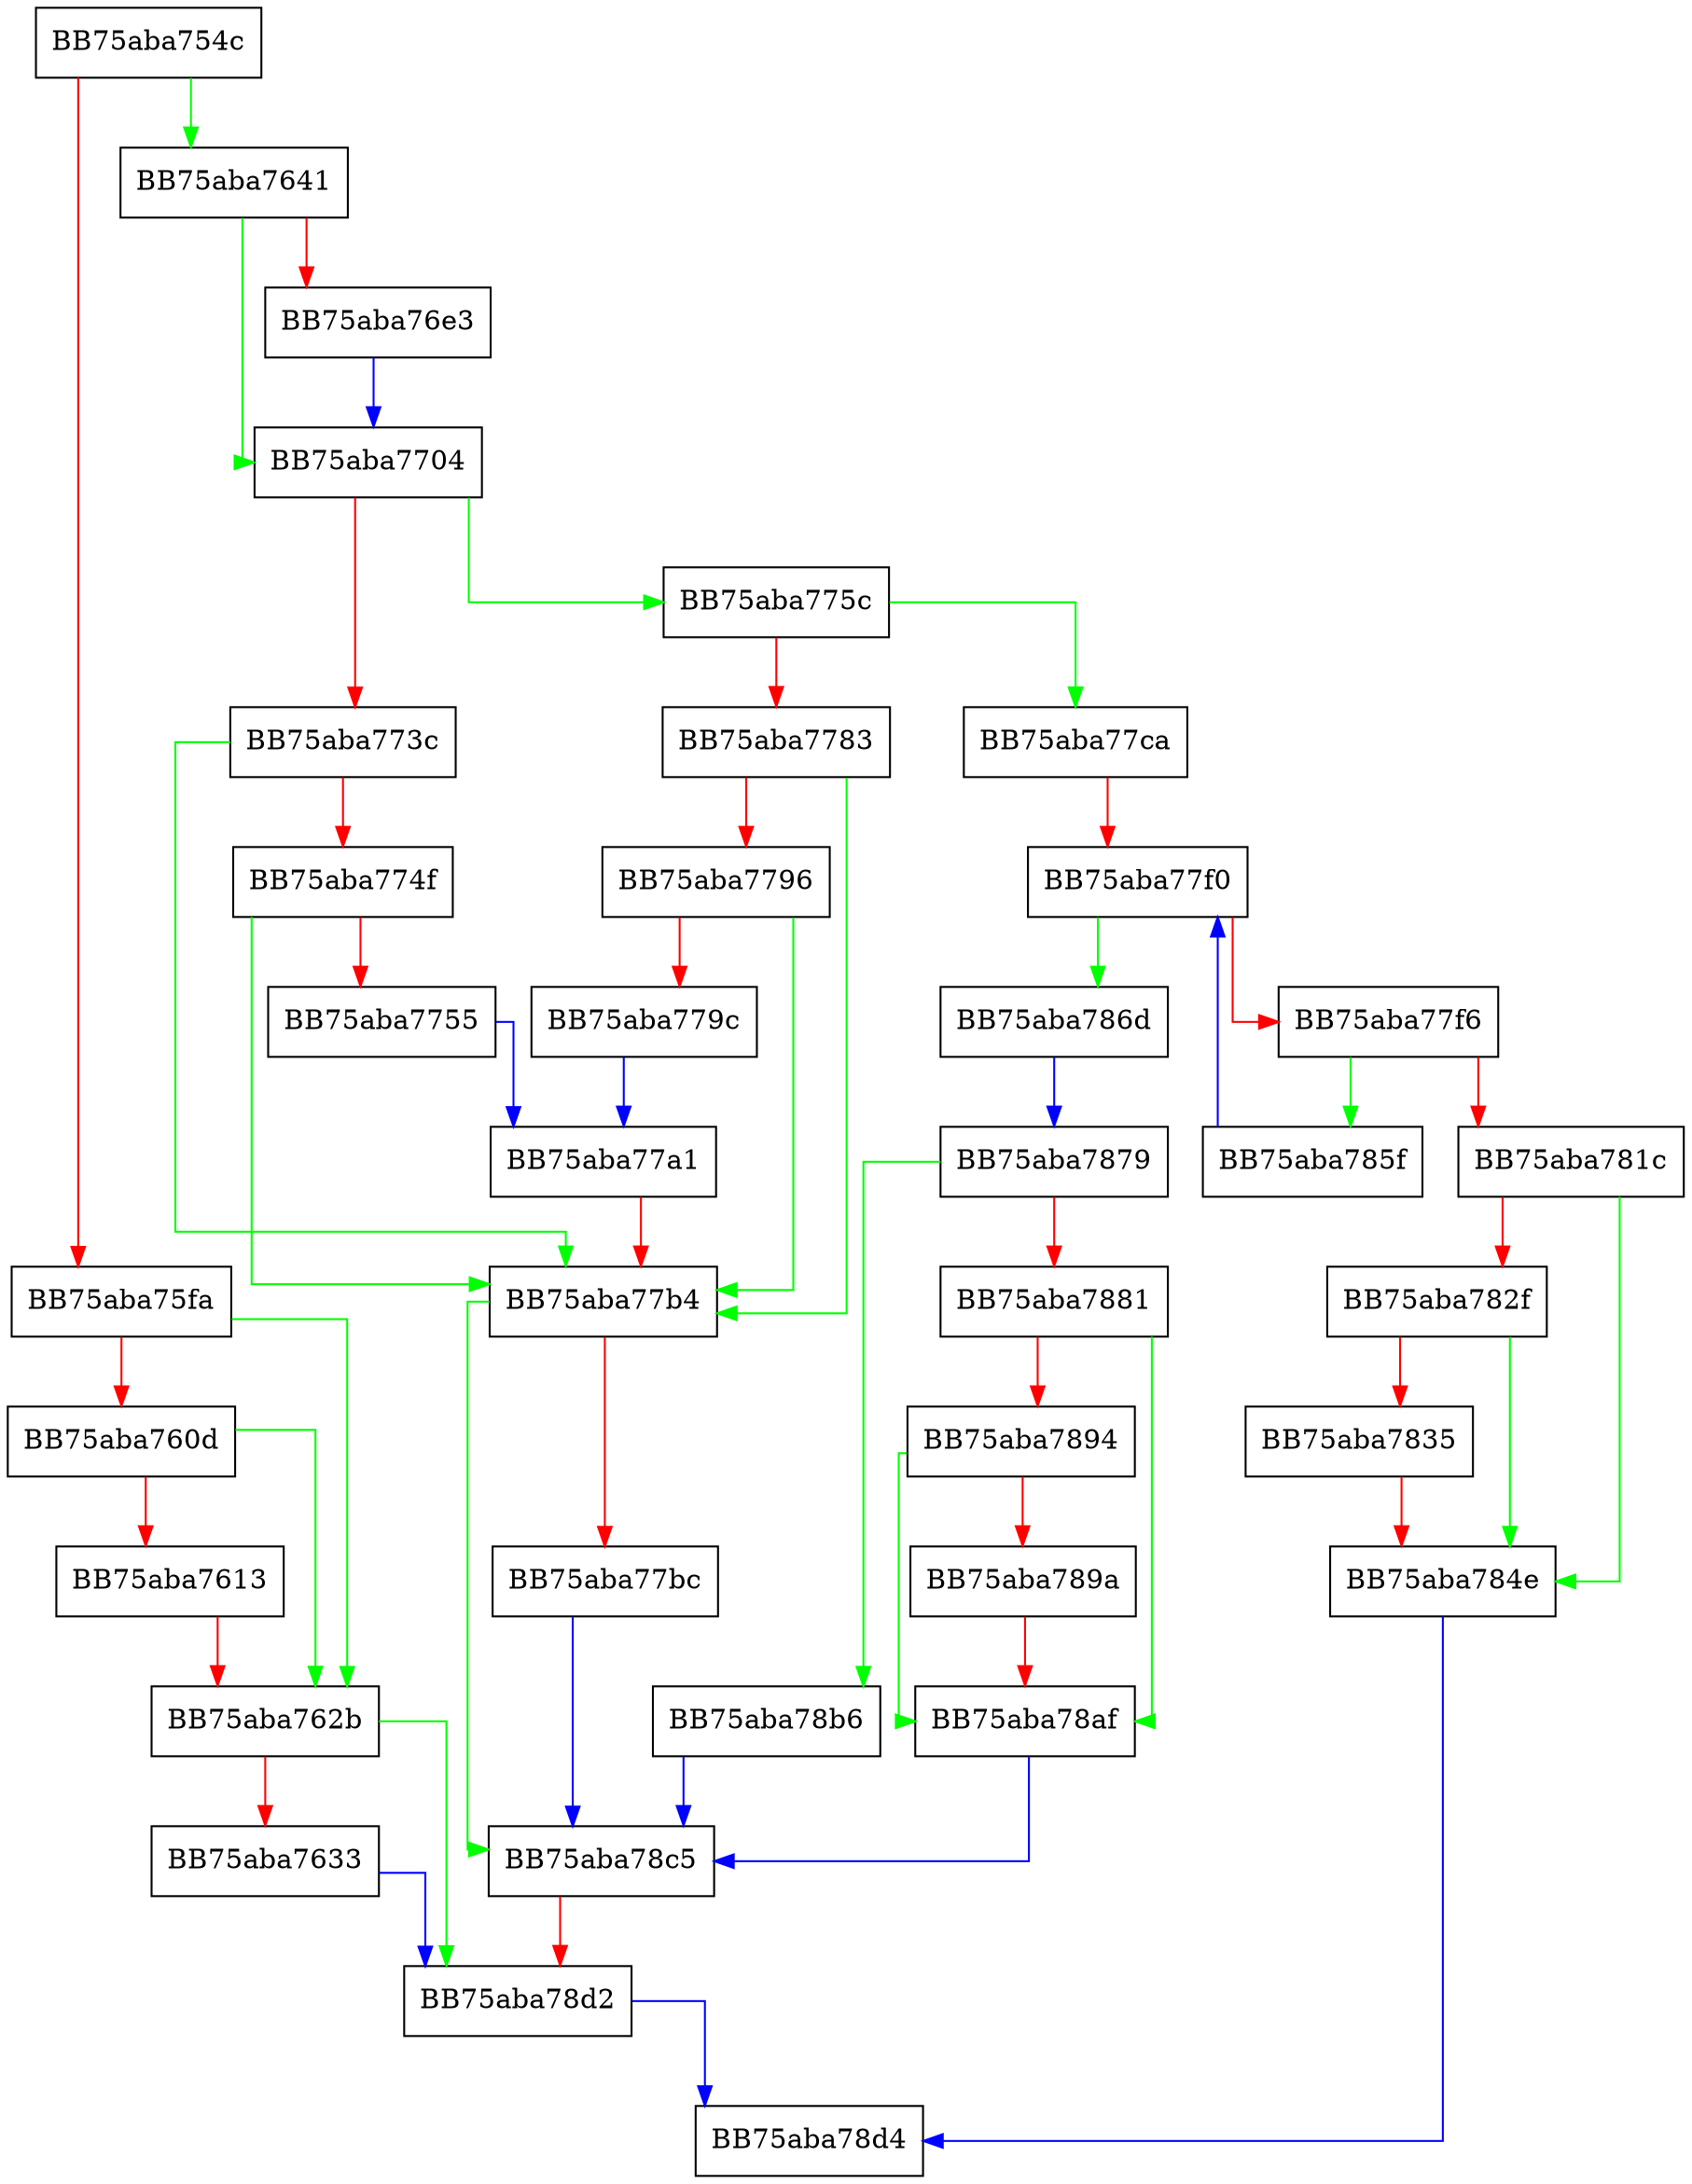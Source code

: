 digraph GetWFPFiltersByDirection {
  node [shape="box"];
  graph [splines=ortho];
  BB75aba754c -> BB75aba7641 [color="green"];
  BB75aba754c -> BB75aba75fa [color="red"];
  BB75aba75fa -> BB75aba762b [color="green"];
  BB75aba75fa -> BB75aba760d [color="red"];
  BB75aba760d -> BB75aba762b [color="green"];
  BB75aba760d -> BB75aba7613 [color="red"];
  BB75aba7613 -> BB75aba762b [color="red"];
  BB75aba762b -> BB75aba78d2 [color="green"];
  BB75aba762b -> BB75aba7633 [color="red"];
  BB75aba7633 -> BB75aba78d2 [color="blue"];
  BB75aba7641 -> BB75aba7704 [color="green"];
  BB75aba7641 -> BB75aba76e3 [color="red"];
  BB75aba76e3 -> BB75aba7704 [color="blue"];
  BB75aba7704 -> BB75aba775c [color="green"];
  BB75aba7704 -> BB75aba773c [color="red"];
  BB75aba773c -> BB75aba77b4 [color="green"];
  BB75aba773c -> BB75aba774f [color="red"];
  BB75aba774f -> BB75aba77b4 [color="green"];
  BB75aba774f -> BB75aba7755 [color="red"];
  BB75aba7755 -> BB75aba77a1 [color="blue"];
  BB75aba775c -> BB75aba77ca [color="green"];
  BB75aba775c -> BB75aba7783 [color="red"];
  BB75aba7783 -> BB75aba77b4 [color="green"];
  BB75aba7783 -> BB75aba7796 [color="red"];
  BB75aba7796 -> BB75aba77b4 [color="green"];
  BB75aba7796 -> BB75aba779c [color="red"];
  BB75aba779c -> BB75aba77a1 [color="blue"];
  BB75aba77a1 -> BB75aba77b4 [color="red"];
  BB75aba77b4 -> BB75aba78c5 [color="green"];
  BB75aba77b4 -> BB75aba77bc [color="red"];
  BB75aba77bc -> BB75aba78c5 [color="blue"];
  BB75aba77ca -> BB75aba77f0 [color="red"];
  BB75aba77f0 -> BB75aba786d [color="green"];
  BB75aba77f0 -> BB75aba77f6 [color="red"];
  BB75aba77f6 -> BB75aba785f [color="green"];
  BB75aba77f6 -> BB75aba781c [color="red"];
  BB75aba781c -> BB75aba784e [color="green"];
  BB75aba781c -> BB75aba782f [color="red"];
  BB75aba782f -> BB75aba784e [color="green"];
  BB75aba782f -> BB75aba7835 [color="red"];
  BB75aba7835 -> BB75aba784e [color="red"];
  BB75aba784e -> BB75aba78d4 [color="blue"];
  BB75aba785f -> BB75aba77f0 [color="blue"];
  BB75aba786d -> BB75aba7879 [color="blue"];
  BB75aba7879 -> BB75aba78b6 [color="green"];
  BB75aba7879 -> BB75aba7881 [color="red"];
  BB75aba7881 -> BB75aba78af [color="green"];
  BB75aba7881 -> BB75aba7894 [color="red"];
  BB75aba7894 -> BB75aba78af [color="green"];
  BB75aba7894 -> BB75aba789a [color="red"];
  BB75aba789a -> BB75aba78af [color="red"];
  BB75aba78af -> BB75aba78c5 [color="blue"];
  BB75aba78b6 -> BB75aba78c5 [color="blue"];
  BB75aba78c5 -> BB75aba78d2 [color="red"];
  BB75aba78d2 -> BB75aba78d4 [color="blue"];
}